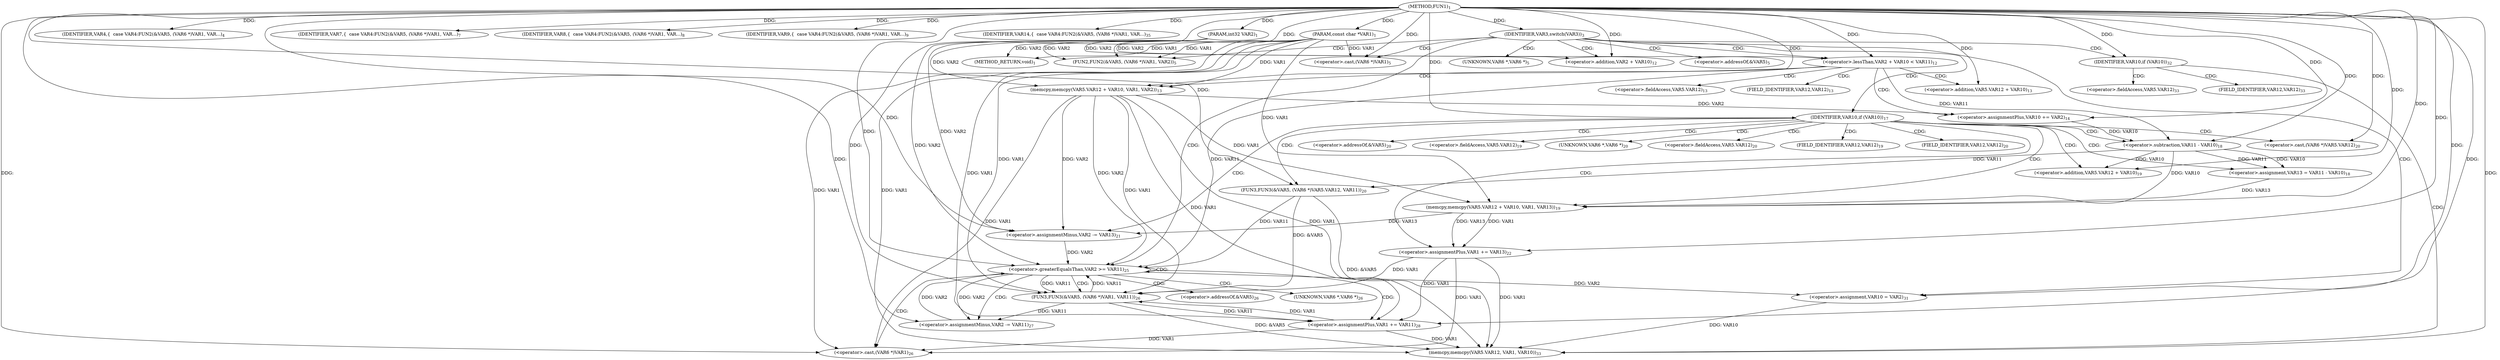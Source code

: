digraph "FUN1" {  
"8" [label = <(METHOD,FUN1)<SUB>1</SUB>> ]
"115" [label = <(METHOD_RETURN,void)<SUB>1</SUB>> ]
"9" [label = <(PARAM,const char *VAR1)<SUB>1</SUB>> ]
"10" [label = <(PARAM,int32 VAR2)<SUB>1</SUB>> ]
"13" [label = <(IDENTIFIER,VAR3,switch(VAR3))<SUB>3</SUB>> ]
"16" [label = <(IDENTIFIER,VAR4,{
	  case VAR4:
		FUN2(&amp;VAR5, (VAR6 *)VAR1, VAR...)<SUB>4</SUB>> ]
"17" [label = <(FUN2,FUN2(&amp;VAR5, (VAR6 *)VAR1, VAR2))<SUB>5</SUB>> ]
"26" [label = <(IDENTIFIER,VAR7,{
	  case VAR4:
		FUN2(&amp;VAR5, (VAR6 *)VAR1, VAR...)<SUB>7</SUB>> ]
"28" [label = <(IDENTIFIER,VAR8,{
	  case VAR4:
		FUN2(&amp;VAR5, (VAR6 *)VAR1, VAR...)<SUB>8</SUB>> ]
"30" [label = <(IDENTIFIER,VAR9,{
	  case VAR4:
		FUN2(&amp;VAR5, (VAR6 *)VAR1, VAR...)<SUB>9</SUB>> ]
"99" [label = <(&lt;operator&gt;.assignment,VAR10 = VAR2)<SUB>31</SUB>> ]
"113" [label = <(IDENTIFIER,VAR14,{
	  case VAR4:
		FUN2(&amp;VAR5, (VAR6 *)VAR1, VAR...)<SUB>35</SUB>> ]
"32" [label = <(&lt;operator&gt;.lessThan,VAR2 + VAR10 &lt; VAR11)<SUB>12</SUB>> ]
"50" [label = <(IDENTIFIER,VAR10,if (VAR10))<SUB>17</SUB>> ]
"82" [label = <(&lt;operator&gt;.greaterEqualsThan,VAR2 &gt;= VAR11)<SUB>25</SUB>> ]
"103" [label = <(IDENTIFIER,VAR10,if (VAR10))<SUB>32</SUB>> ]
"20" [label = <(&lt;operator&gt;.cast,(VAR6 *)VAR1)<SUB>5</SUB>> ]
"38" [label = <(memcpy,memcpy(VAR5.VAR12 + VAR10, VAR1, VAR2))<SUB>13</SUB>> ]
"46" [label = <(&lt;operator&gt;.assignmentPlus,VAR10 += VAR2)<SUB>14</SUB>> ]
"53" [label = <(&lt;operator&gt;.assignment,VAR13 = VAR11 - VAR10)<SUB>18</SUB>> ]
"58" [label = <(memcpy,memcpy(VAR5.VAR12 + VAR10, VAR1, VAR13))<SUB>19</SUB>> ]
"66" [label = <(FUN3,FUN3(&amp;VAR5, (VAR6 *)VAR5.VAR12, VAR11))<SUB>20</SUB>> ]
"75" [label = <(&lt;operator&gt;.assignmentMinus,VAR2 -= VAR13)<SUB>21</SUB>> ]
"78" [label = <(&lt;operator&gt;.assignmentPlus,VAR1 += VAR13)<SUB>22</SUB>> ]
"86" [label = <(FUN3,FUN3(&amp;VAR5, (VAR6 *)VAR1, VAR11))<SUB>26</SUB>> ]
"93" [label = <(&lt;operator&gt;.assignmentMinus,VAR2 -= VAR11)<SUB>27</SUB>> ]
"96" [label = <(&lt;operator&gt;.assignmentPlus,VAR1 += VAR11)<SUB>28</SUB>> ]
"105" [label = <(memcpy,memcpy(VAR5.VAR12, VAR1, VAR10))<SUB>33</SUB>> ]
"33" [label = <(&lt;operator&gt;.addition,VAR2 + VAR10)<SUB>12</SUB>> ]
"39" [label = <(&lt;operator&gt;.addition,VAR5.VAR12 + VAR10)<SUB>13</SUB>> ]
"55" [label = <(&lt;operator&gt;.subtraction,VAR11 - VAR10)<SUB>18</SUB>> ]
"59" [label = <(&lt;operator&gt;.addition,VAR5.VAR12 + VAR10)<SUB>19</SUB>> ]
"69" [label = <(&lt;operator&gt;.cast,(VAR6 *)VAR5.VAR12)<SUB>20</SUB>> ]
"89" [label = <(&lt;operator&gt;.cast,(VAR6 *)VAR1)<SUB>26</SUB>> ]
"18" [label = <(&lt;operator&gt;.addressOf,&amp;VAR5)<SUB>5</SUB>> ]
"21" [label = <(UNKNOWN,VAR6 *,VAR6 *)<SUB>5</SUB>> ]
"67" [label = <(&lt;operator&gt;.addressOf,&amp;VAR5)<SUB>20</SUB>> ]
"87" [label = <(&lt;operator&gt;.addressOf,&amp;VAR5)<SUB>26</SUB>> ]
"106" [label = <(&lt;operator&gt;.fieldAccess,VAR5.VAR12)<SUB>33</SUB>> ]
"40" [label = <(&lt;operator&gt;.fieldAccess,VAR5.VAR12)<SUB>13</SUB>> ]
"60" [label = <(&lt;operator&gt;.fieldAccess,VAR5.VAR12)<SUB>19</SUB>> ]
"70" [label = <(UNKNOWN,VAR6 *,VAR6 *)<SUB>20</SUB>> ]
"71" [label = <(&lt;operator&gt;.fieldAccess,VAR5.VAR12)<SUB>20</SUB>> ]
"90" [label = <(UNKNOWN,VAR6 *,VAR6 *)<SUB>26</SUB>> ]
"108" [label = <(FIELD_IDENTIFIER,VAR12,VAR12)<SUB>33</SUB>> ]
"42" [label = <(FIELD_IDENTIFIER,VAR12,VAR12)<SUB>13</SUB>> ]
"62" [label = <(FIELD_IDENTIFIER,VAR12,VAR12)<SUB>19</SUB>> ]
"73" [label = <(FIELD_IDENTIFIER,VAR12,VAR12)<SUB>20</SUB>> ]
  "9" -> "115"  [ label = "DDG: VAR1"] 
  "10" -> "115"  [ label = "DDG: VAR2"] 
  "8" -> "9"  [ label = "DDG: "] 
  "8" -> "10"  [ label = "DDG: "] 
  "8" -> "13"  [ label = "DDG: "] 
  "8" -> "16"  [ label = "DDG: "] 
  "8" -> "26"  [ label = "DDG: "] 
  "8" -> "28"  [ label = "DDG: "] 
  "8" -> "30"  [ label = "DDG: "] 
  "82" -> "99"  [ label = "DDG: VAR2"] 
  "8" -> "99"  [ label = "DDG: "] 
  "8" -> "113"  [ label = "DDG: "] 
  "8" -> "17"  [ label = "DDG: "] 
  "9" -> "17"  [ label = "DDG: VAR1"] 
  "10" -> "17"  [ label = "DDG: VAR2"] 
  "8" -> "50"  [ label = "DDG: "] 
  "8" -> "103"  [ label = "DDG: "] 
  "9" -> "20"  [ label = "DDG: VAR1"] 
  "8" -> "20"  [ label = "DDG: "] 
  "10" -> "32"  [ label = "DDG: VAR2"] 
  "8" -> "32"  [ label = "DDG: "] 
  "38" -> "46"  [ label = "DDG: VAR2"] 
  "8" -> "46"  [ label = "DDG: "] 
  "55" -> "53"  [ label = "DDG: VAR11"] 
  "55" -> "53"  [ label = "DDG: VAR10"] 
  "58" -> "75"  [ label = "DDG: VAR13"] 
  "8" -> "75"  [ label = "DDG: "] 
  "8" -> "78"  [ label = "DDG: "] 
  "58" -> "78"  [ label = "DDG: VAR13"] 
  "75" -> "82"  [ label = "DDG: VAR2"] 
  "93" -> "82"  [ label = "DDG: VAR2"] 
  "8" -> "82"  [ label = "DDG: "] 
  "10" -> "82"  [ label = "DDG: VAR2"] 
  "38" -> "82"  [ label = "DDG: VAR2"] 
  "32" -> "82"  [ label = "DDG: VAR11"] 
  "66" -> "82"  [ label = "DDG: VAR11"] 
  "86" -> "82"  [ label = "DDG: VAR11"] 
  "86" -> "93"  [ label = "DDG: VAR11"] 
  "8" -> "93"  [ label = "DDG: "] 
  "8" -> "96"  [ label = "DDG: "] 
  "86" -> "96"  [ label = "DDG: VAR11"] 
  "10" -> "33"  [ label = "DDG: VAR2"] 
  "8" -> "33"  [ label = "DDG: "] 
  "8" -> "38"  [ label = "DDG: "] 
  "9" -> "38"  [ label = "DDG: VAR1"] 
  "10" -> "38"  [ label = "DDG: VAR2"] 
  "55" -> "58"  [ label = "DDG: VAR10"] 
  "8" -> "58"  [ label = "DDG: "] 
  "9" -> "58"  [ label = "DDG: VAR1"] 
  "38" -> "58"  [ label = "DDG: VAR1"] 
  "53" -> "58"  [ label = "DDG: VAR13"] 
  "8" -> "66"  [ label = "DDG: "] 
  "55" -> "66"  [ label = "DDG: VAR11"] 
  "10" -> "75"  [ label = "DDG: VAR2"] 
  "38" -> "75"  [ label = "DDG: VAR2"] 
  "58" -> "78"  [ label = "DDG: VAR1"] 
  "66" -> "86"  [ label = "DDG: &amp;VAR5"] 
  "8" -> "86"  [ label = "DDG: "] 
  "9" -> "86"  [ label = "DDG: VAR1"] 
  "38" -> "86"  [ label = "DDG: VAR1"] 
  "78" -> "86"  [ label = "DDG: VAR1"] 
  "96" -> "86"  [ label = "DDG: VAR1"] 
  "82" -> "86"  [ label = "DDG: VAR11"] 
  "82" -> "93"  [ label = "DDG: VAR2"] 
  "9" -> "96"  [ label = "DDG: VAR1"] 
  "38" -> "96"  [ label = "DDG: VAR1"] 
  "78" -> "96"  [ label = "DDG: VAR1"] 
  "8" -> "105"  [ label = "DDG: "] 
  "66" -> "105"  [ label = "DDG: &amp;VAR5"] 
  "86" -> "105"  [ label = "DDG: &amp;VAR5"] 
  "9" -> "105"  [ label = "DDG: VAR1"] 
  "38" -> "105"  [ label = "DDG: VAR1"] 
  "78" -> "105"  [ label = "DDG: VAR1"] 
  "96" -> "105"  [ label = "DDG: VAR1"] 
  "99" -> "105"  [ label = "DDG: VAR10"] 
  "8" -> "39"  [ label = "DDG: "] 
  "32" -> "55"  [ label = "DDG: VAR11"] 
  "8" -> "55"  [ label = "DDG: "] 
  "46" -> "55"  [ label = "DDG: VAR10"] 
  "55" -> "59"  [ label = "DDG: VAR10"] 
  "8" -> "59"  [ label = "DDG: "] 
  "8" -> "69"  [ label = "DDG: "] 
  "9" -> "89"  [ label = "DDG: VAR1"] 
  "38" -> "89"  [ label = "DDG: VAR1"] 
  "78" -> "89"  [ label = "DDG: VAR1"] 
  "96" -> "89"  [ label = "DDG: VAR1"] 
  "8" -> "89"  [ label = "DDG: "] 
  "13" -> "17"  [ label = "CDG: "] 
  "13" -> "21"  [ label = "CDG: "] 
  "13" -> "32"  [ label = "CDG: "] 
  "13" -> "99"  [ label = "CDG: "] 
  "13" -> "20"  [ label = "CDG: "] 
  "13" -> "103"  [ label = "CDG: "] 
  "13" -> "18"  [ label = "CDG: "] 
  "13" -> "50"  [ label = "CDG: "] 
  "13" -> "82"  [ label = "CDG: "] 
  "13" -> "33"  [ label = "CDG: "] 
  "32" -> "42"  [ label = "CDG: "] 
  "32" -> "46"  [ label = "CDG: "] 
  "32" -> "38"  [ label = "CDG: "] 
  "32" -> "40"  [ label = "CDG: "] 
  "32" -> "39"  [ label = "CDG: "] 
  "50" -> "60"  [ label = "CDG: "] 
  "50" -> "73"  [ label = "CDG: "] 
  "50" -> "66"  [ label = "CDG: "] 
  "50" -> "75"  [ label = "CDG: "] 
  "50" -> "69"  [ label = "CDG: "] 
  "50" -> "67"  [ label = "CDG: "] 
  "50" -> "59"  [ label = "CDG: "] 
  "50" -> "58"  [ label = "CDG: "] 
  "50" -> "71"  [ label = "CDG: "] 
  "50" -> "53"  [ label = "CDG: "] 
  "50" -> "70"  [ label = "CDG: "] 
  "50" -> "55"  [ label = "CDG: "] 
  "50" -> "78"  [ label = "CDG: "] 
  "50" -> "62"  [ label = "CDG: "] 
  "82" -> "96"  [ label = "CDG: "] 
  "82" -> "89"  [ label = "CDG: "] 
  "82" -> "87"  [ label = "CDG: "] 
  "82" -> "82"  [ label = "CDG: "] 
  "82" -> "93"  [ label = "CDG: "] 
  "82" -> "90"  [ label = "CDG: "] 
  "82" -> "86"  [ label = "CDG: "] 
  "103" -> "106"  [ label = "CDG: "] 
  "103" -> "105"  [ label = "CDG: "] 
  "103" -> "108"  [ label = "CDG: "] 
}

